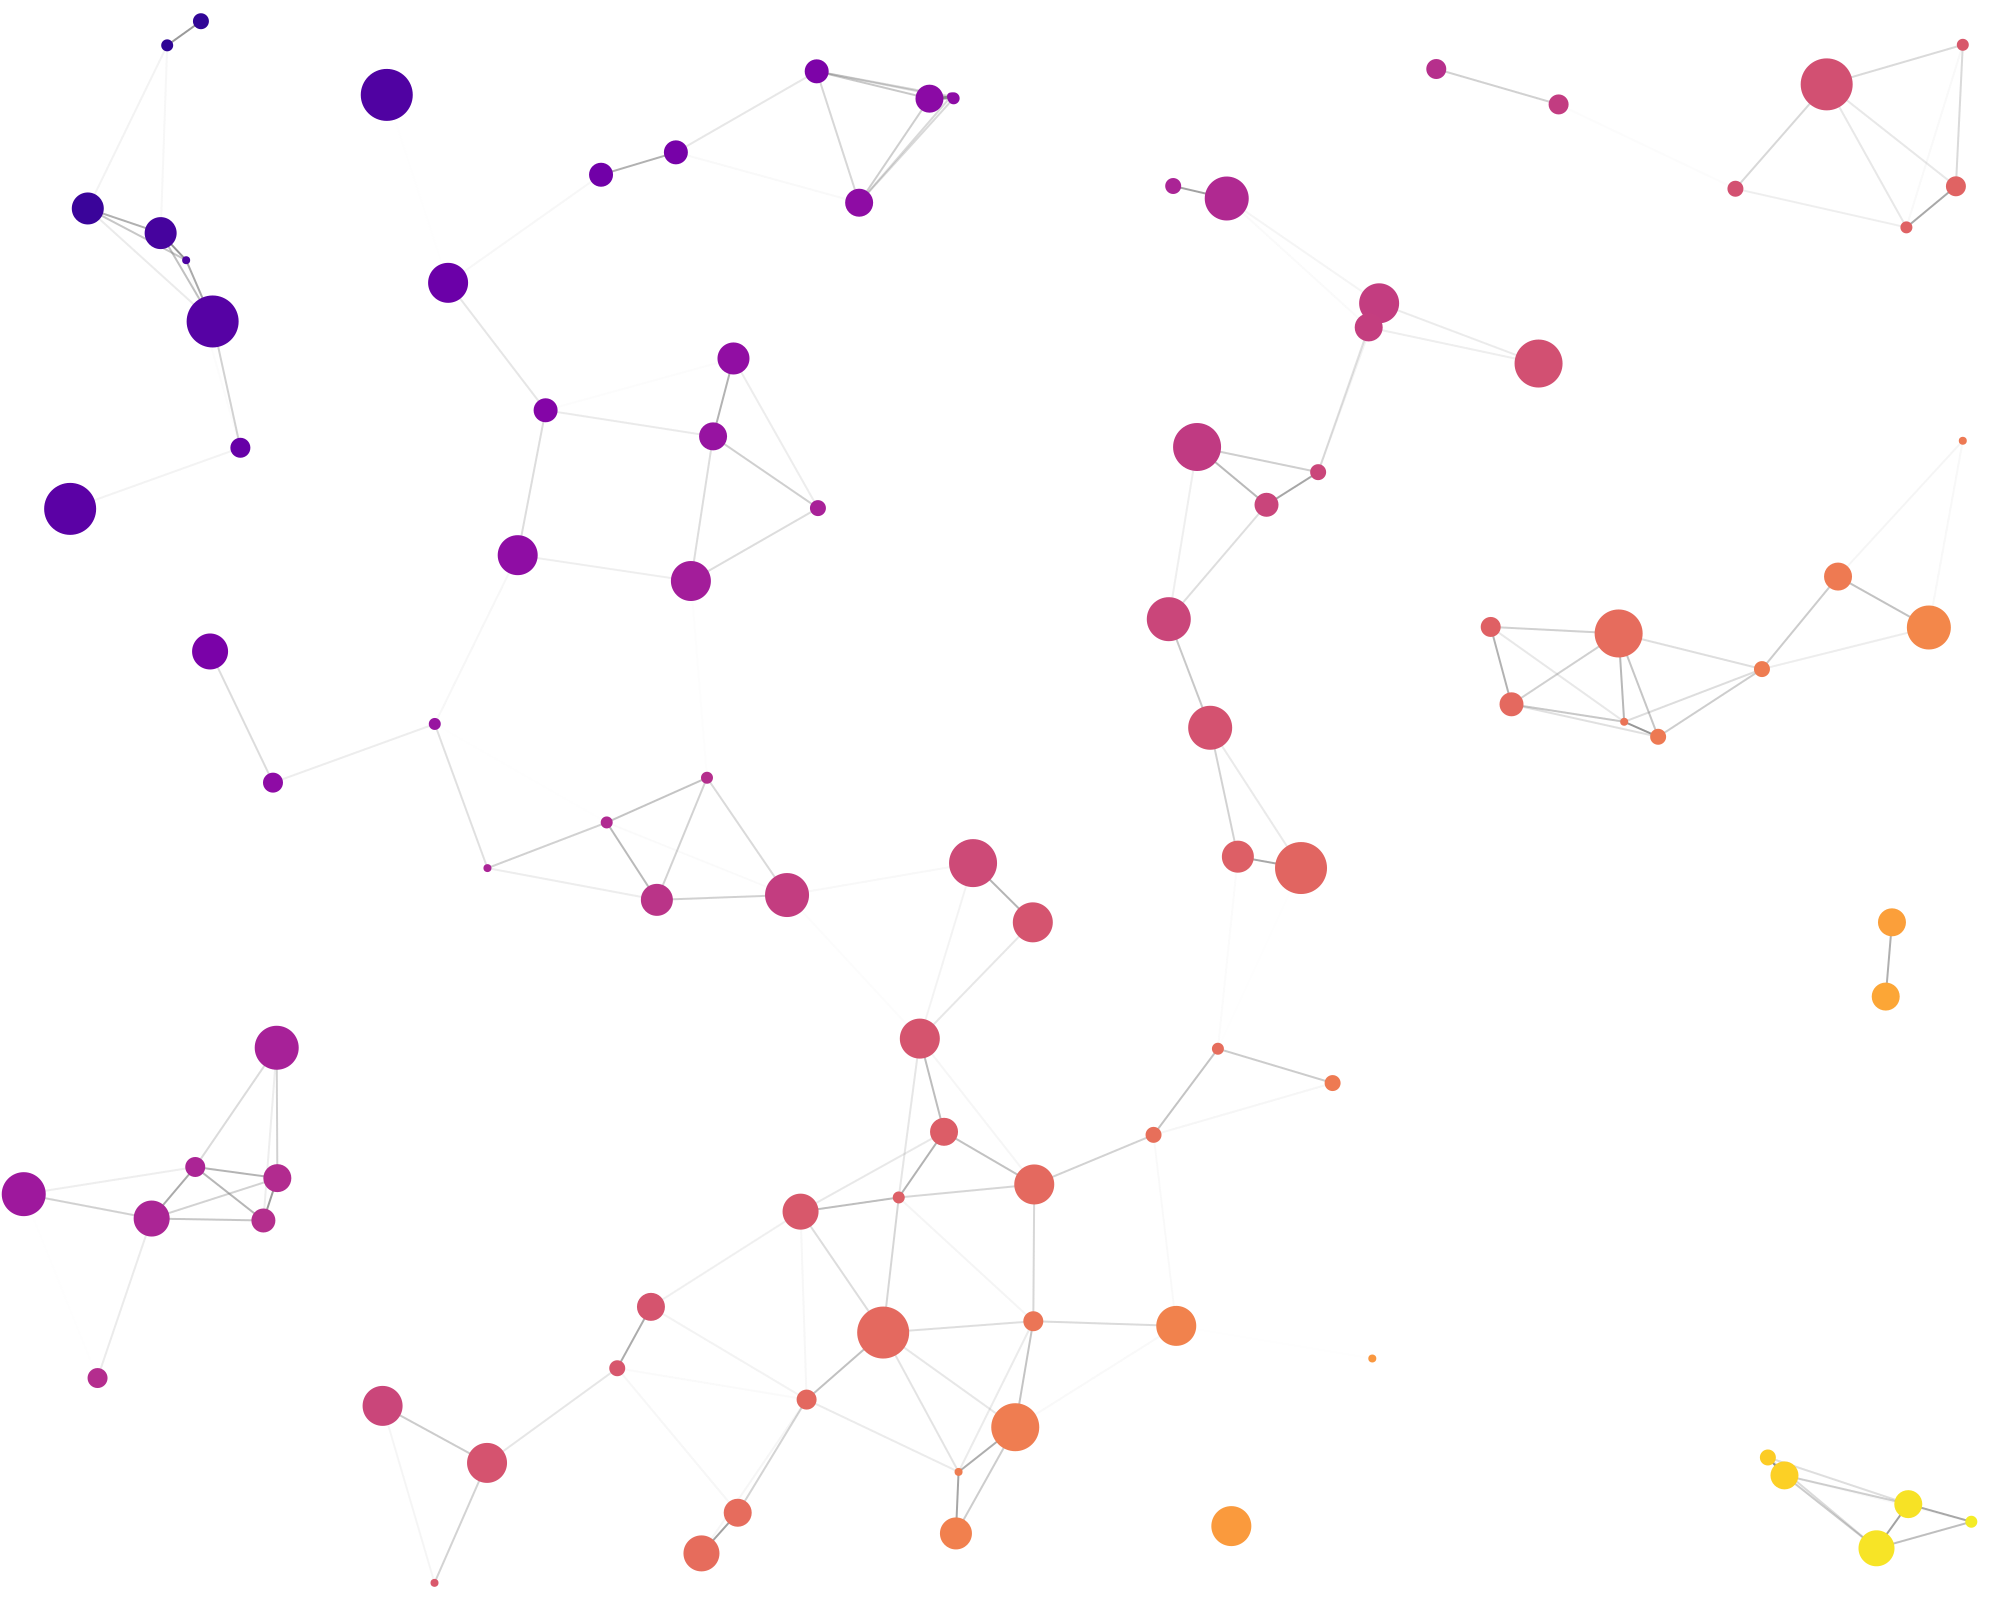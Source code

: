 {
  "$schema": "https://vega.github.io/schema/vega/v5.json",
  "description": "A simple particle simulation that makes use of the cross transform",
  "usermeta": {
    "author": "David Bacci",
    "github": "https://github.com/PBI-David/Deneb-Showcase"
  },
  "width": 1000,
  "height": 800,
  "padding": 0,
  "autosize": "none",
  "signals": [
    {"name": "particleCount", "value": 100},
    {"name": "connectionDistance", "value": 100},
    {
      "name": "run",
      "value": true,
      "on": [{"events": "dblclick", "update": "!run"}]
    },
    {
      "name": "counter",
      "init": "now()",
      "on": [
        {
          "events": {"type": "timer", "throttle": 17},
          "update": "run?now()  :counter"
        }
      ]
    }
  ],
  "data": [
    {
      "name": "particles",
      "transform": [
        {
          "type": "sequence",
          "start": 1,
          "stop": {"signal": "particleCount"},
          "as": "id"
        },
        {"type": "formula", "as": "radius", "expr": "floor(random()*12+2)"},
        {
          "type": "formula",
          "as": "size",
          "expr": "datum.radius*datum.radius*4"
        },
        {
          "type": "formula",
          "as": "x",
          "expr": "datum.radius + (random()*(width- datum.radius*2))"
        },
        {
          "type": "formula",
          "as": "y",
          "expr": "datum.radius + (random()*(height- datum.radius*2))"
        },
        {"type": "formula", "as": "vx", "expr": "random()*1-0.5"},
        {
          "type": "formula",
          "as": "vx",
          "expr": "(counter-counter)+datum.x>width-datum.radius || datum.x<datum.radius? datum.vx*-1:datum.vx"
        },
        {"type": "formula", "as": "x", "expr": "datum.x +datum.vx"},
        {"type": "formula", "as": "vy", "expr": "random()*1-0.5"},
        {
          "type": "formula",
          "as": "vy",
          "expr": "(counter-counter)+datum.y>height-datum.radius || datum.y<datum.radius? datum.vy*-1:datum.vy"
        },
        {"type": "formula", "as": "y", "expr": "datum.y +datum.vy"}
      ]
    },
    {
      "name": "connections",
      "source": "particles",
      "transform": [
        {"type": "project", "fields": ["id", "x", "y"]},
        {"type": "cross", "filter": "datum.a.id < datum.b.id"},
        {
          "type": "formula",
          "as": "distance",
          "expr": "hypot(datum.a.x -datum.b.x,datum.a.y -datum.b.y)"
        },
        {"type": "filter", "expr": "datum.distance < connectionDistance"}
      ]
    }
  ],
  "scales": [
    {
      "name": "color",
      "type": "linear",
      "domain": {"signal": "[0,width+height]"},
      "range": {"scheme": "plasma"}
    },
    {
      "name": "opacity",
      "type": "linear",
      "domain": {"signal": "[0,connectionDistance]"},
      "range": [1, 0]
    }
  ],
  "marks": [
    {
      "type": "rule",
      "from": {"data": "connections"},
      "encode": {
        "update": {
          "x": {"field": "a.x"},
          "y": {"field": "a.y"},
          "x2": {"field": "b.x"},
          "y2": {"field": "b.y"},
          "stroke": {"value": "grey"},
          "strokeOpacity": {"scale": "opacity", "field": "distance"}
        }
      }
    },
    {
      "type": "symbol",
      "from": {"data": "particles"},
      "encode": {
        "update": {
          "x": {"field": "x"},
          "y": {"field": "y"},
          "size": {"field": "size"},
          "fill": {"signal": "scale('color', datum.x+datum.y)"}
        }
      }
    }
  ]
}
